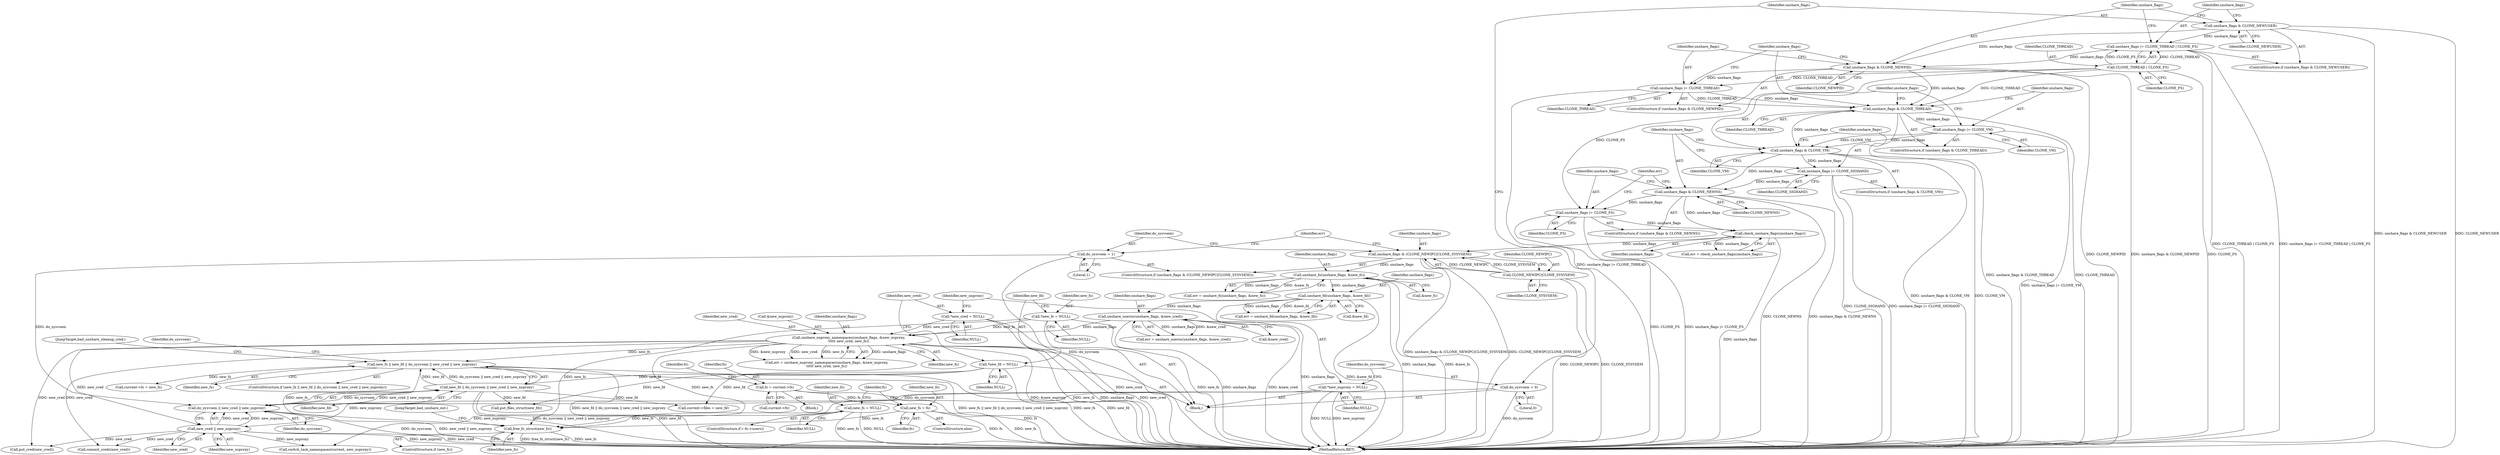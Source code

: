 digraph "0_linux_e66eded8309ebf679d3d3c1f5820d1f2ca332c71@API" {
"1000324" [label="(Call,free_fs_struct(new_fs))"];
"1000218" [label="(Call,unshare_nsproxy_namespaces(unshare_flags, &new_nsproxy,\n\t\t\t\t\t new_cred, new_fs))"];
"1000209" [label="(Call,unshare_userns(unshare_flags, &new_cred))"];
"1000200" [label="(Call,unshare_fd(unshare_flags, &new_fd))"];
"1000191" [label="(Call,unshare_fs(unshare_flags, &new_fs))"];
"1000181" [label="(Call,unshare_flags & (CLONE_NEWIPC|CLONE_SYSVSEM))"];
"1000175" [label="(Call,check_unshare_flags(unshare_flags))"];
"1000167" [label="(Call,unshare_flags & CLONE_NEWNS)"];
"1000163" [label="(Call,unshare_flags |= CLONE_SIGHAND)"];
"1000160" [label="(Call,unshare_flags & CLONE_VM)"];
"1000156" [label="(Call,unshare_flags |= CLONE_VM)"];
"1000153" [label="(Call,unshare_flags & CLONE_THREAD)"];
"1000149" [label="(Call,unshare_flags |= CLONE_THREAD)"];
"1000146" [label="(Call,unshare_flags & CLONE_NEWPID)"];
"1000140" [label="(Call,unshare_flags |= CLONE_THREAD | CLONE_FS)"];
"1000137" [label="(Call,unshare_flags & CLONE_NEWUSER)"];
"1000142" [label="(Call,CLONE_THREAD | CLONE_FS)"];
"1000170" [label="(Call,unshare_flags |= CLONE_FS)"];
"1000183" [label="(Call,CLONE_NEWIPC|CLONE_SYSVSEM)"];
"1000124" [label="(Call,*new_cred = NULL)"];
"1000115" [label="(Call,*new_fs = NULL)"];
"1000228" [label="(Call,new_fs || new_fd || do_sysvsem || new_cred || new_nsproxy)"];
"1000230" [label="(Call,new_fd || do_sysvsem || new_cred || new_nsproxy)"];
"1000120" [label="(Call,*new_fd = NULL)"];
"1000232" [label="(Call,do_sysvsem || new_cred || new_nsproxy)"];
"1000186" [label="(Call,do_sysvsem = 1)"];
"1000132" [label="(Call,do_sysvsem = 0)"];
"1000234" [label="(Call,new_cred || new_nsproxy)"];
"1000128" [label="(Call,*new_nsproxy = NULL)"];
"1000273" [label="(Call,new_fs = NULL)"];
"1000277" [label="(Call,new_fs = fs)"];
"1000253" [label="(Call,fs = current->fs)"];
"1000142" [label="(Call,CLONE_THREAD | CLONE_FS)"];
"1000148" [label="(Identifier,CLONE_NEWPID)"];
"1000227" [label="(ControlStructure,if (new_fs || new_fd || do_sysvsem || new_cred || new_nsproxy))"];
"1000185" [label="(Identifier,CLONE_SYSVSEM)"];
"1000155" [label="(Identifier,CLONE_THREAD)"];
"1000169" [label="(Identifier,CLONE_NEWNS)"];
"1000293" [label="(Call,current->files = new_fd)"];
"1000218" [label="(Call,unshare_nsproxy_namespaces(unshare_flags, &new_nsproxy,\n\t\t\t\t\t new_cred, new_fs))"];
"1000152" [label="(ControlStructure,if (unshare_flags & CLONE_THREAD))"];
"1000219" [label="(Identifier,unshare_flags)"];
"1000161" [label="(Identifier,unshare_flags)"];
"1000186" [label="(Call,do_sysvsem = 1)"];
"1000276" [label="(ControlStructure,else)"];
"1000329" [label="(MethodReturn,RET)"];
"1000207" [label="(Call,err = unshare_userns(unshare_flags, &new_cred))"];
"1000273" [label="(Call,new_fs = NULL)"];
"1000191" [label="(Call,unshare_fs(unshare_flags, &new_fs))"];
"1000124" [label="(Call,*new_cred = NULL)"];
"1000147" [label="(Identifier,unshare_flags)"];
"1000167" [label="(Call,unshare_flags & CLONE_NEWNS)"];
"1000157" [label="(Identifier,unshare_flags)"];
"1000172" [label="(Identifier,CLONE_FS)"];
"1000154" [label="(Identifier,unshare_flags)"];
"1000190" [label="(Identifier,err)"];
"1000254" [label="(Identifier,fs)"];
"1000193" [label="(Call,&new_fs)"];
"1000182" [label="(Identifier,unshare_flags)"];
"1000176" [label="(Identifier,unshare_flags)"];
"1000253" [label="(Call,fs = current->fs)"];
"1000236" [label="(Identifier,new_nsproxy)"];
"1000211" [label="(Call,&new_cred)"];
"1000139" [label="(Identifier,CLONE_NEWUSER)"];
"1000120" [label="(Call,*new_fd = NULL)"];
"1000171" [label="(Identifier,unshare_flags)"];
"1000162" [label="(Identifier,CLONE_VM)"];
"1000187" [label="(Identifier,do_sysvsem)"];
"1000200" [label="(Call,unshare_fd(unshare_flags, &new_fd))"];
"1000153" [label="(Call,unshare_flags & CLONE_THREAD)"];
"1000150" [label="(Identifier,unshare_flags)"];
"1000160" [label="(Call,unshare_flags & CLONE_VM)"];
"1000326" [label="(JumpTarget,bad_unshare_out:)"];
"1000164" [label="(Identifier,unshare_flags)"];
"1000232" [label="(Call,do_sysvsem || new_cred || new_nsproxy)"];
"1000222" [label="(Identifier,new_cred)"];
"1000165" [label="(Identifier,CLONE_SIGHAND)"];
"1000146" [label="(Call,unshare_flags & CLONE_NEWPID)"];
"1000255" [label="(Call,current->fs)"];
"1000121" [label="(Identifier,new_fd)"];
"1000130" [label="(Identifier,NULL)"];
"1000129" [label="(Identifier,new_nsproxy)"];
"1000314" [label="(Call,put_cred(new_cred))"];
"1000188" [label="(Literal,1)"];
"1000168" [label="(Identifier,unshare_flags)"];
"1000128" [label="(Call,*new_nsproxy = NULL)"];
"1000268" [label="(ControlStructure,if (--fs->users))"];
"1000306" [label="(Call,commit_creds(new_cred))"];
"1000274" [label="(Identifier,new_fs)"];
"1000234" [label="(Call,new_cred || new_nsproxy)"];
"1000325" [label="(Identifier,new_fs)"];
"1000122" [label="(Identifier,NULL)"];
"1000322" [label="(ControlStructure,if (new_fs))"];
"1000170" [label="(Call,unshare_flags |= CLONE_FS)"];
"1000233" [label="(Identifier,do_sysvsem)"];
"1000277" [label="(Call,new_fs = fs)"];
"1000159" [label="(ControlStructure,if (unshare_flags & CLONE_VM))"];
"1000192" [label="(Identifier,unshare_flags)"];
"1000140" [label="(Call,unshare_flags |= CLONE_THREAD | CLONE_FS)"];
"1000209" [label="(Call,unshare_userns(unshare_flags, &new_cred))"];
"1000145" [label="(ControlStructure,if (unshare_flags & CLONE_NEWPID))"];
"1000252" [label="(Block,)"];
"1000235" [label="(Identifier,new_cred)"];
"1000181" [label="(Call,unshare_flags & (CLONE_NEWIPC|CLONE_SYSVSEM))"];
"1000180" [label="(ControlStructure,if (unshare_flags & (CLONE_NEWIPC|CLONE_SYSVSEM)))"];
"1000125" [label="(Identifier,new_cred)"];
"1000116" [label="(Identifier,new_fs)"];
"1000137" [label="(Call,unshare_flags & CLONE_NEWUSER)"];
"1000173" [label="(Call,err = check_unshare_flags(unshare_flags))"];
"1000115" [label="(Call,*new_fs = NULL)"];
"1000319" [label="(Call,put_files_struct(new_fd))"];
"1000198" [label="(Call,err = unshare_fd(unshare_flags, &new_fd))"];
"1000231" [label="(Identifier,new_fd)"];
"1000230" [label="(Call,new_fd || do_sysvsem || new_cred || new_nsproxy)"];
"1000158" [label="(Identifier,CLONE_VM)"];
"1000210" [label="(Identifier,unshare_flags)"];
"1000126" [label="(Identifier,NULL)"];
"1000279" [label="(Identifier,fs)"];
"1000220" [label="(Call,&new_nsproxy)"];
"1000201" [label="(Identifier,unshare_flags)"];
"1000189" [label="(Call,err = unshare_fs(unshare_flags, &new_fs))"];
"1000228" [label="(Call,new_fs || new_fd || do_sysvsem || new_cred || new_nsproxy)"];
"1000138" [label="(Identifier,unshare_flags)"];
"1000245" [label="(Call,switch_task_namespaces(current, new_nsproxy))"];
"1000261" [label="(Identifier,fs)"];
"1000175" [label="(Call,check_unshare_flags(unshare_flags))"];
"1000112" [label="(Block,)"];
"1000117" [label="(Identifier,NULL)"];
"1000163" [label="(Call,unshare_flags |= CLONE_SIGHAND)"];
"1000149" [label="(Call,unshare_flags |= CLONE_THREAD)"];
"1000229" [label="(Identifier,new_fs)"];
"1000275" [label="(Identifier,NULL)"];
"1000278" [label="(Identifier,new_fs)"];
"1000216" [label="(Call,err = unshare_nsproxy_namespaces(unshare_flags, &new_nsproxy,\n\t\t\t\t\t new_cred, new_fs))"];
"1000174" [label="(Identifier,err)"];
"1000311" [label="(JumpTarget,bad_unshare_cleanup_cred:)"];
"1000166" [label="(ControlStructure,if (unshare_flags & CLONE_NEWNS))"];
"1000202" [label="(Call,&new_fd)"];
"1000239" [label="(Identifier,do_sysvsem)"];
"1000324" [label="(Call,free_fs_struct(new_fs))"];
"1000151" [label="(Identifier,CLONE_THREAD)"];
"1000144" [label="(Identifier,CLONE_FS)"];
"1000143" [label="(Identifier,CLONE_THREAD)"];
"1000132" [label="(Call,do_sysvsem = 0)"];
"1000141" [label="(Identifier,unshare_flags)"];
"1000156" [label="(Call,unshare_flags |= CLONE_VM)"];
"1000283" [label="(Identifier,fs)"];
"1000263" [label="(Call,current->fs = new_fs)"];
"1000184" [label="(Identifier,CLONE_NEWIPC)"];
"1000133" [label="(Identifier,do_sysvsem)"];
"1000223" [label="(Identifier,new_fs)"];
"1000136" [label="(ControlStructure,if (unshare_flags & CLONE_NEWUSER))"];
"1000183" [label="(Call,CLONE_NEWIPC|CLONE_SYSVSEM)"];
"1000134" [label="(Literal,0)"];
"1000324" -> "1000322"  [label="AST: "];
"1000324" -> "1000325"  [label="CFG: "];
"1000325" -> "1000324"  [label="AST: "];
"1000326" -> "1000324"  [label="CFG: "];
"1000324" -> "1000329"  [label="DDG: free_fs_struct(new_fs)"];
"1000324" -> "1000329"  [label="DDG: new_fs"];
"1000218" -> "1000324"  [label="DDG: new_fs"];
"1000228" -> "1000324"  [label="DDG: new_fs"];
"1000273" -> "1000324"  [label="DDG: new_fs"];
"1000277" -> "1000324"  [label="DDG: new_fs"];
"1000115" -> "1000324"  [label="DDG: new_fs"];
"1000218" -> "1000216"  [label="AST: "];
"1000218" -> "1000223"  [label="CFG: "];
"1000219" -> "1000218"  [label="AST: "];
"1000220" -> "1000218"  [label="AST: "];
"1000222" -> "1000218"  [label="AST: "];
"1000223" -> "1000218"  [label="AST: "];
"1000216" -> "1000218"  [label="CFG: "];
"1000218" -> "1000329"  [label="DDG: new_fs"];
"1000218" -> "1000329"  [label="DDG: unshare_flags"];
"1000218" -> "1000329"  [label="DDG: new_cred"];
"1000218" -> "1000329"  [label="DDG: &new_nsproxy"];
"1000218" -> "1000216"  [label="DDG: unshare_flags"];
"1000218" -> "1000216"  [label="DDG: &new_nsproxy"];
"1000218" -> "1000216"  [label="DDG: new_cred"];
"1000218" -> "1000216"  [label="DDG: new_fs"];
"1000209" -> "1000218"  [label="DDG: unshare_flags"];
"1000124" -> "1000218"  [label="DDG: new_cred"];
"1000115" -> "1000218"  [label="DDG: new_fs"];
"1000218" -> "1000228"  [label="DDG: new_fs"];
"1000218" -> "1000234"  [label="DDG: new_cred"];
"1000218" -> "1000306"  [label="DDG: new_cred"];
"1000218" -> "1000314"  [label="DDG: new_cred"];
"1000209" -> "1000207"  [label="AST: "];
"1000209" -> "1000211"  [label="CFG: "];
"1000210" -> "1000209"  [label="AST: "];
"1000211" -> "1000209"  [label="AST: "];
"1000207" -> "1000209"  [label="CFG: "];
"1000209" -> "1000329"  [label="DDG: unshare_flags"];
"1000209" -> "1000329"  [label="DDG: &new_cred"];
"1000209" -> "1000207"  [label="DDG: unshare_flags"];
"1000209" -> "1000207"  [label="DDG: &new_cred"];
"1000200" -> "1000209"  [label="DDG: unshare_flags"];
"1000200" -> "1000198"  [label="AST: "];
"1000200" -> "1000202"  [label="CFG: "];
"1000201" -> "1000200"  [label="AST: "];
"1000202" -> "1000200"  [label="AST: "];
"1000198" -> "1000200"  [label="CFG: "];
"1000200" -> "1000329"  [label="DDG: unshare_flags"];
"1000200" -> "1000329"  [label="DDG: &new_fd"];
"1000200" -> "1000198"  [label="DDG: unshare_flags"];
"1000200" -> "1000198"  [label="DDG: &new_fd"];
"1000191" -> "1000200"  [label="DDG: unshare_flags"];
"1000191" -> "1000189"  [label="AST: "];
"1000191" -> "1000193"  [label="CFG: "];
"1000192" -> "1000191"  [label="AST: "];
"1000193" -> "1000191"  [label="AST: "];
"1000189" -> "1000191"  [label="CFG: "];
"1000191" -> "1000329"  [label="DDG: &new_fs"];
"1000191" -> "1000329"  [label="DDG: unshare_flags"];
"1000191" -> "1000189"  [label="DDG: unshare_flags"];
"1000191" -> "1000189"  [label="DDG: &new_fs"];
"1000181" -> "1000191"  [label="DDG: unshare_flags"];
"1000181" -> "1000180"  [label="AST: "];
"1000181" -> "1000183"  [label="CFG: "];
"1000182" -> "1000181"  [label="AST: "];
"1000183" -> "1000181"  [label="AST: "];
"1000187" -> "1000181"  [label="CFG: "];
"1000190" -> "1000181"  [label="CFG: "];
"1000181" -> "1000329"  [label="DDG: unshare_flags & (CLONE_NEWIPC|CLONE_SYSVSEM)"];
"1000181" -> "1000329"  [label="DDG: CLONE_NEWIPC|CLONE_SYSVSEM"];
"1000175" -> "1000181"  [label="DDG: unshare_flags"];
"1000183" -> "1000181"  [label="DDG: CLONE_NEWIPC"];
"1000183" -> "1000181"  [label="DDG: CLONE_SYSVSEM"];
"1000175" -> "1000173"  [label="AST: "];
"1000175" -> "1000176"  [label="CFG: "];
"1000176" -> "1000175"  [label="AST: "];
"1000173" -> "1000175"  [label="CFG: "];
"1000175" -> "1000329"  [label="DDG: unshare_flags"];
"1000175" -> "1000173"  [label="DDG: unshare_flags"];
"1000167" -> "1000175"  [label="DDG: unshare_flags"];
"1000170" -> "1000175"  [label="DDG: unshare_flags"];
"1000167" -> "1000166"  [label="AST: "];
"1000167" -> "1000169"  [label="CFG: "];
"1000168" -> "1000167"  [label="AST: "];
"1000169" -> "1000167"  [label="AST: "];
"1000171" -> "1000167"  [label="CFG: "];
"1000174" -> "1000167"  [label="CFG: "];
"1000167" -> "1000329"  [label="DDG: CLONE_NEWNS"];
"1000167" -> "1000329"  [label="DDG: unshare_flags & CLONE_NEWNS"];
"1000163" -> "1000167"  [label="DDG: unshare_flags"];
"1000160" -> "1000167"  [label="DDG: unshare_flags"];
"1000167" -> "1000170"  [label="DDG: unshare_flags"];
"1000163" -> "1000159"  [label="AST: "];
"1000163" -> "1000165"  [label="CFG: "];
"1000164" -> "1000163"  [label="AST: "];
"1000165" -> "1000163"  [label="AST: "];
"1000168" -> "1000163"  [label="CFG: "];
"1000163" -> "1000329"  [label="DDG: unshare_flags |= CLONE_SIGHAND"];
"1000163" -> "1000329"  [label="DDG: CLONE_SIGHAND"];
"1000160" -> "1000163"  [label="DDG: unshare_flags"];
"1000160" -> "1000159"  [label="AST: "];
"1000160" -> "1000162"  [label="CFG: "];
"1000161" -> "1000160"  [label="AST: "];
"1000162" -> "1000160"  [label="AST: "];
"1000164" -> "1000160"  [label="CFG: "];
"1000168" -> "1000160"  [label="CFG: "];
"1000160" -> "1000329"  [label="DDG: unshare_flags & CLONE_VM"];
"1000160" -> "1000329"  [label="DDG: CLONE_VM"];
"1000156" -> "1000160"  [label="DDG: unshare_flags"];
"1000156" -> "1000160"  [label="DDG: CLONE_VM"];
"1000153" -> "1000160"  [label="DDG: unshare_flags"];
"1000156" -> "1000152"  [label="AST: "];
"1000156" -> "1000158"  [label="CFG: "];
"1000157" -> "1000156"  [label="AST: "];
"1000158" -> "1000156"  [label="AST: "];
"1000161" -> "1000156"  [label="CFG: "];
"1000156" -> "1000329"  [label="DDG: unshare_flags |= CLONE_VM"];
"1000153" -> "1000156"  [label="DDG: unshare_flags"];
"1000153" -> "1000152"  [label="AST: "];
"1000153" -> "1000155"  [label="CFG: "];
"1000154" -> "1000153"  [label="AST: "];
"1000155" -> "1000153"  [label="AST: "];
"1000157" -> "1000153"  [label="CFG: "];
"1000161" -> "1000153"  [label="CFG: "];
"1000153" -> "1000329"  [label="DDG: CLONE_THREAD"];
"1000153" -> "1000329"  [label="DDG: unshare_flags & CLONE_THREAD"];
"1000149" -> "1000153"  [label="DDG: unshare_flags"];
"1000149" -> "1000153"  [label="DDG: CLONE_THREAD"];
"1000146" -> "1000153"  [label="DDG: unshare_flags"];
"1000142" -> "1000153"  [label="DDG: CLONE_THREAD"];
"1000149" -> "1000145"  [label="AST: "];
"1000149" -> "1000151"  [label="CFG: "];
"1000150" -> "1000149"  [label="AST: "];
"1000151" -> "1000149"  [label="AST: "];
"1000154" -> "1000149"  [label="CFG: "];
"1000149" -> "1000329"  [label="DDG: unshare_flags |= CLONE_THREAD"];
"1000146" -> "1000149"  [label="DDG: unshare_flags"];
"1000142" -> "1000149"  [label="DDG: CLONE_THREAD"];
"1000146" -> "1000145"  [label="AST: "];
"1000146" -> "1000148"  [label="CFG: "];
"1000147" -> "1000146"  [label="AST: "];
"1000148" -> "1000146"  [label="AST: "];
"1000150" -> "1000146"  [label="CFG: "];
"1000154" -> "1000146"  [label="CFG: "];
"1000146" -> "1000329"  [label="DDG: CLONE_NEWPID"];
"1000146" -> "1000329"  [label="DDG: unshare_flags & CLONE_NEWPID"];
"1000140" -> "1000146"  [label="DDG: unshare_flags"];
"1000137" -> "1000146"  [label="DDG: unshare_flags"];
"1000140" -> "1000136"  [label="AST: "];
"1000140" -> "1000142"  [label="CFG: "];
"1000141" -> "1000140"  [label="AST: "];
"1000142" -> "1000140"  [label="AST: "];
"1000147" -> "1000140"  [label="CFG: "];
"1000140" -> "1000329"  [label="DDG: CLONE_THREAD | CLONE_FS"];
"1000140" -> "1000329"  [label="DDG: unshare_flags |= CLONE_THREAD | CLONE_FS"];
"1000137" -> "1000140"  [label="DDG: unshare_flags"];
"1000142" -> "1000140"  [label="DDG: CLONE_THREAD"];
"1000142" -> "1000140"  [label="DDG: CLONE_FS"];
"1000137" -> "1000136"  [label="AST: "];
"1000137" -> "1000139"  [label="CFG: "];
"1000138" -> "1000137"  [label="AST: "];
"1000139" -> "1000137"  [label="AST: "];
"1000141" -> "1000137"  [label="CFG: "];
"1000147" -> "1000137"  [label="CFG: "];
"1000137" -> "1000329"  [label="DDG: CLONE_NEWUSER"];
"1000137" -> "1000329"  [label="DDG: unshare_flags & CLONE_NEWUSER"];
"1000142" -> "1000144"  [label="CFG: "];
"1000143" -> "1000142"  [label="AST: "];
"1000144" -> "1000142"  [label="AST: "];
"1000142" -> "1000329"  [label="DDG: CLONE_FS"];
"1000142" -> "1000170"  [label="DDG: CLONE_FS"];
"1000170" -> "1000166"  [label="AST: "];
"1000170" -> "1000172"  [label="CFG: "];
"1000171" -> "1000170"  [label="AST: "];
"1000172" -> "1000170"  [label="AST: "];
"1000174" -> "1000170"  [label="CFG: "];
"1000170" -> "1000329"  [label="DDG: CLONE_FS"];
"1000170" -> "1000329"  [label="DDG: unshare_flags |= CLONE_FS"];
"1000183" -> "1000185"  [label="CFG: "];
"1000184" -> "1000183"  [label="AST: "];
"1000185" -> "1000183"  [label="AST: "];
"1000183" -> "1000329"  [label="DDG: CLONE_SYSVSEM"];
"1000183" -> "1000329"  [label="DDG: CLONE_NEWIPC"];
"1000124" -> "1000112"  [label="AST: "];
"1000124" -> "1000126"  [label="CFG: "];
"1000125" -> "1000124"  [label="AST: "];
"1000126" -> "1000124"  [label="AST: "];
"1000129" -> "1000124"  [label="CFG: "];
"1000124" -> "1000329"  [label="DDG: new_cred"];
"1000115" -> "1000112"  [label="AST: "];
"1000115" -> "1000117"  [label="CFG: "];
"1000116" -> "1000115"  [label="AST: "];
"1000117" -> "1000115"  [label="AST: "];
"1000121" -> "1000115"  [label="CFG: "];
"1000115" -> "1000329"  [label="DDG: new_fs"];
"1000228" -> "1000227"  [label="AST: "];
"1000228" -> "1000229"  [label="CFG: "];
"1000228" -> "1000230"  [label="CFG: "];
"1000229" -> "1000228"  [label="AST: "];
"1000230" -> "1000228"  [label="AST: "];
"1000239" -> "1000228"  [label="CFG: "];
"1000311" -> "1000228"  [label="CFG: "];
"1000228" -> "1000329"  [label="DDG: new_fs || new_fd || do_sysvsem || new_cred || new_nsproxy"];
"1000228" -> "1000329"  [label="DDG: new_fs"];
"1000228" -> "1000329"  [label="DDG: new_fd || do_sysvsem || new_cred || new_nsproxy"];
"1000230" -> "1000228"  [label="DDG: new_fd"];
"1000230" -> "1000228"  [label="DDG: do_sysvsem || new_cred || new_nsproxy"];
"1000228" -> "1000263"  [label="DDG: new_fs"];
"1000230" -> "1000231"  [label="CFG: "];
"1000230" -> "1000232"  [label="CFG: "];
"1000231" -> "1000230"  [label="AST: "];
"1000232" -> "1000230"  [label="AST: "];
"1000230" -> "1000329"  [label="DDG: new_fd"];
"1000230" -> "1000329"  [label="DDG: do_sysvsem || new_cred || new_nsproxy"];
"1000120" -> "1000230"  [label="DDG: new_fd"];
"1000232" -> "1000230"  [label="DDG: do_sysvsem"];
"1000232" -> "1000230"  [label="DDG: new_cred || new_nsproxy"];
"1000230" -> "1000293"  [label="DDG: new_fd"];
"1000230" -> "1000319"  [label="DDG: new_fd"];
"1000120" -> "1000112"  [label="AST: "];
"1000120" -> "1000122"  [label="CFG: "];
"1000121" -> "1000120"  [label="AST: "];
"1000122" -> "1000120"  [label="AST: "];
"1000125" -> "1000120"  [label="CFG: "];
"1000120" -> "1000329"  [label="DDG: new_fd"];
"1000120" -> "1000293"  [label="DDG: new_fd"];
"1000120" -> "1000319"  [label="DDG: new_fd"];
"1000232" -> "1000233"  [label="CFG: "];
"1000232" -> "1000234"  [label="CFG: "];
"1000233" -> "1000232"  [label="AST: "];
"1000234" -> "1000232"  [label="AST: "];
"1000232" -> "1000329"  [label="DDG: do_sysvsem"];
"1000232" -> "1000329"  [label="DDG: new_cred || new_nsproxy"];
"1000186" -> "1000232"  [label="DDG: do_sysvsem"];
"1000132" -> "1000232"  [label="DDG: do_sysvsem"];
"1000234" -> "1000232"  [label="DDG: new_cred"];
"1000234" -> "1000232"  [label="DDG: new_nsproxy"];
"1000186" -> "1000180"  [label="AST: "];
"1000186" -> "1000188"  [label="CFG: "];
"1000187" -> "1000186"  [label="AST: "];
"1000188" -> "1000186"  [label="AST: "];
"1000190" -> "1000186"  [label="CFG: "];
"1000186" -> "1000329"  [label="DDG: do_sysvsem"];
"1000132" -> "1000112"  [label="AST: "];
"1000132" -> "1000134"  [label="CFG: "];
"1000133" -> "1000132"  [label="AST: "];
"1000134" -> "1000132"  [label="AST: "];
"1000138" -> "1000132"  [label="CFG: "];
"1000132" -> "1000329"  [label="DDG: do_sysvsem"];
"1000234" -> "1000235"  [label="CFG: "];
"1000234" -> "1000236"  [label="CFG: "];
"1000235" -> "1000234"  [label="AST: "];
"1000236" -> "1000234"  [label="AST: "];
"1000234" -> "1000329"  [label="DDG: new_nsproxy"];
"1000234" -> "1000329"  [label="DDG: new_cred"];
"1000128" -> "1000234"  [label="DDG: new_nsproxy"];
"1000234" -> "1000245"  [label="DDG: new_nsproxy"];
"1000234" -> "1000306"  [label="DDG: new_cred"];
"1000234" -> "1000314"  [label="DDG: new_cred"];
"1000128" -> "1000112"  [label="AST: "];
"1000128" -> "1000130"  [label="CFG: "];
"1000129" -> "1000128"  [label="AST: "];
"1000130" -> "1000128"  [label="AST: "];
"1000133" -> "1000128"  [label="CFG: "];
"1000128" -> "1000329"  [label="DDG: NULL"];
"1000128" -> "1000329"  [label="DDG: new_nsproxy"];
"1000128" -> "1000245"  [label="DDG: new_nsproxy"];
"1000273" -> "1000268"  [label="AST: "];
"1000273" -> "1000275"  [label="CFG: "];
"1000274" -> "1000273"  [label="AST: "];
"1000275" -> "1000273"  [label="AST: "];
"1000283" -> "1000273"  [label="CFG: "];
"1000273" -> "1000329"  [label="DDG: NULL"];
"1000273" -> "1000329"  [label="DDG: new_fs"];
"1000277" -> "1000276"  [label="AST: "];
"1000277" -> "1000279"  [label="CFG: "];
"1000278" -> "1000277"  [label="AST: "];
"1000279" -> "1000277"  [label="AST: "];
"1000283" -> "1000277"  [label="CFG: "];
"1000277" -> "1000329"  [label="DDG: new_fs"];
"1000277" -> "1000329"  [label="DDG: fs"];
"1000253" -> "1000277"  [label="DDG: fs"];
"1000253" -> "1000252"  [label="AST: "];
"1000253" -> "1000255"  [label="CFG: "];
"1000254" -> "1000253"  [label="AST: "];
"1000255" -> "1000253"  [label="AST: "];
"1000261" -> "1000253"  [label="CFG: "];
"1000253" -> "1000329"  [label="DDG: fs"];
}
